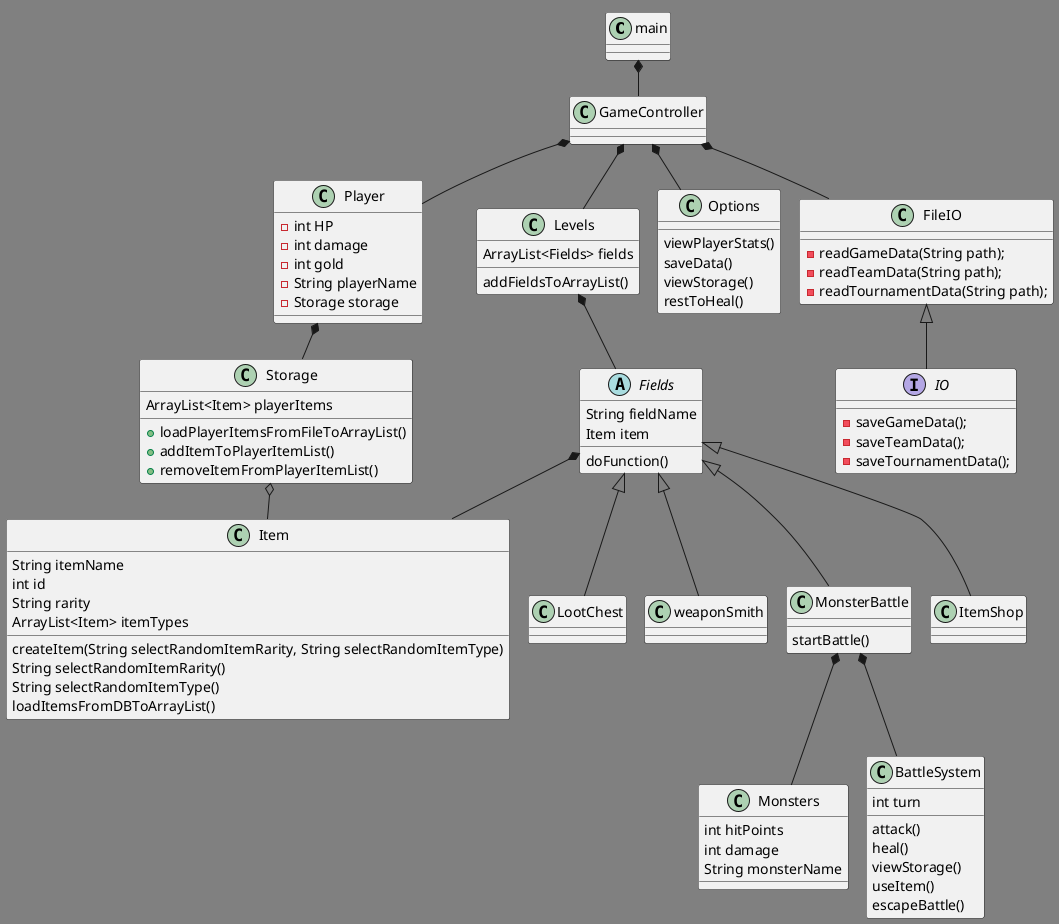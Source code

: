 @startuml
'https://plantuml.com/class-diagram

!pragma layout smetana


skinparam backgroundColor gray

class main {
}

class Player {
- int HP
- int damage
- int gold
- String playerName
- Storage storage
}

class Monsters {
int hitPoints
int damage
String monsterName
}

class BattleSystem {
int turn

attack()
heal()
viewStorage()
useItem()
escapeBattle()
}

class GameController{

}

class Storage {
ArrayList<Item> playerItems

+ loadPlayerItemsFromFileToArrayList()
+ addItemToPlayerItemList()
+ removeItemFromPlayerItemList()
}

class Levels {
ArrayList<Fields> fields

addFieldsToArrayList()
}

class Item {
String itemName
int id
String rarity
ArrayList<Item> itemTypes

createItem(String selectRandomItemRarity, String selectRandomItemType)
String selectRandomItemRarity()
String selectRandomItemType()
loadItemsFromDBToArrayList()
}

class LootChest {
}

abstract class Fields {
String fieldName
Item item

doFunction()
}

class weaponSmith{
}

class MonsterBattle {

startBattle()
}

class ItemShop {
}

class Options {

viewPlayerStats()
saveData()
viewStorage()
restToHeal()
}

interface IO {
    - saveGameData();
    - saveTeamData();
    - saveTournamentData();

}

class FileIO {
    - readGameData(String path);
    - readTeamData(String path);
    - readTournamentData(String path);
}

main *-- GameController
GameController *-- Player
GameController *-- Levels
GameController *-- Options
Player *-- Storage
Storage o-- Item
Levels *-- Fields
Fields <|-- ItemShop
Fields <|-- LootChest
Fields <|-- weaponSmith
Fields <|-- MonsterBattle
GameController *-- FileIO
MonsterBattle *-- Monsters
MonsterBattle *-- BattleSystem

FileIO <|-- IO
'Spørg om pilen fra IO vender rigtigt'

Fields *-- Item

@enduml